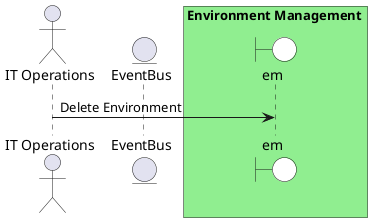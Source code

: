@startuml

actor "IT Operations"


entity EventBus

box Environment Management #lightgreen
    boundary em #white
end box



"IT Operations" -> em: Delete Environment



@enduml
